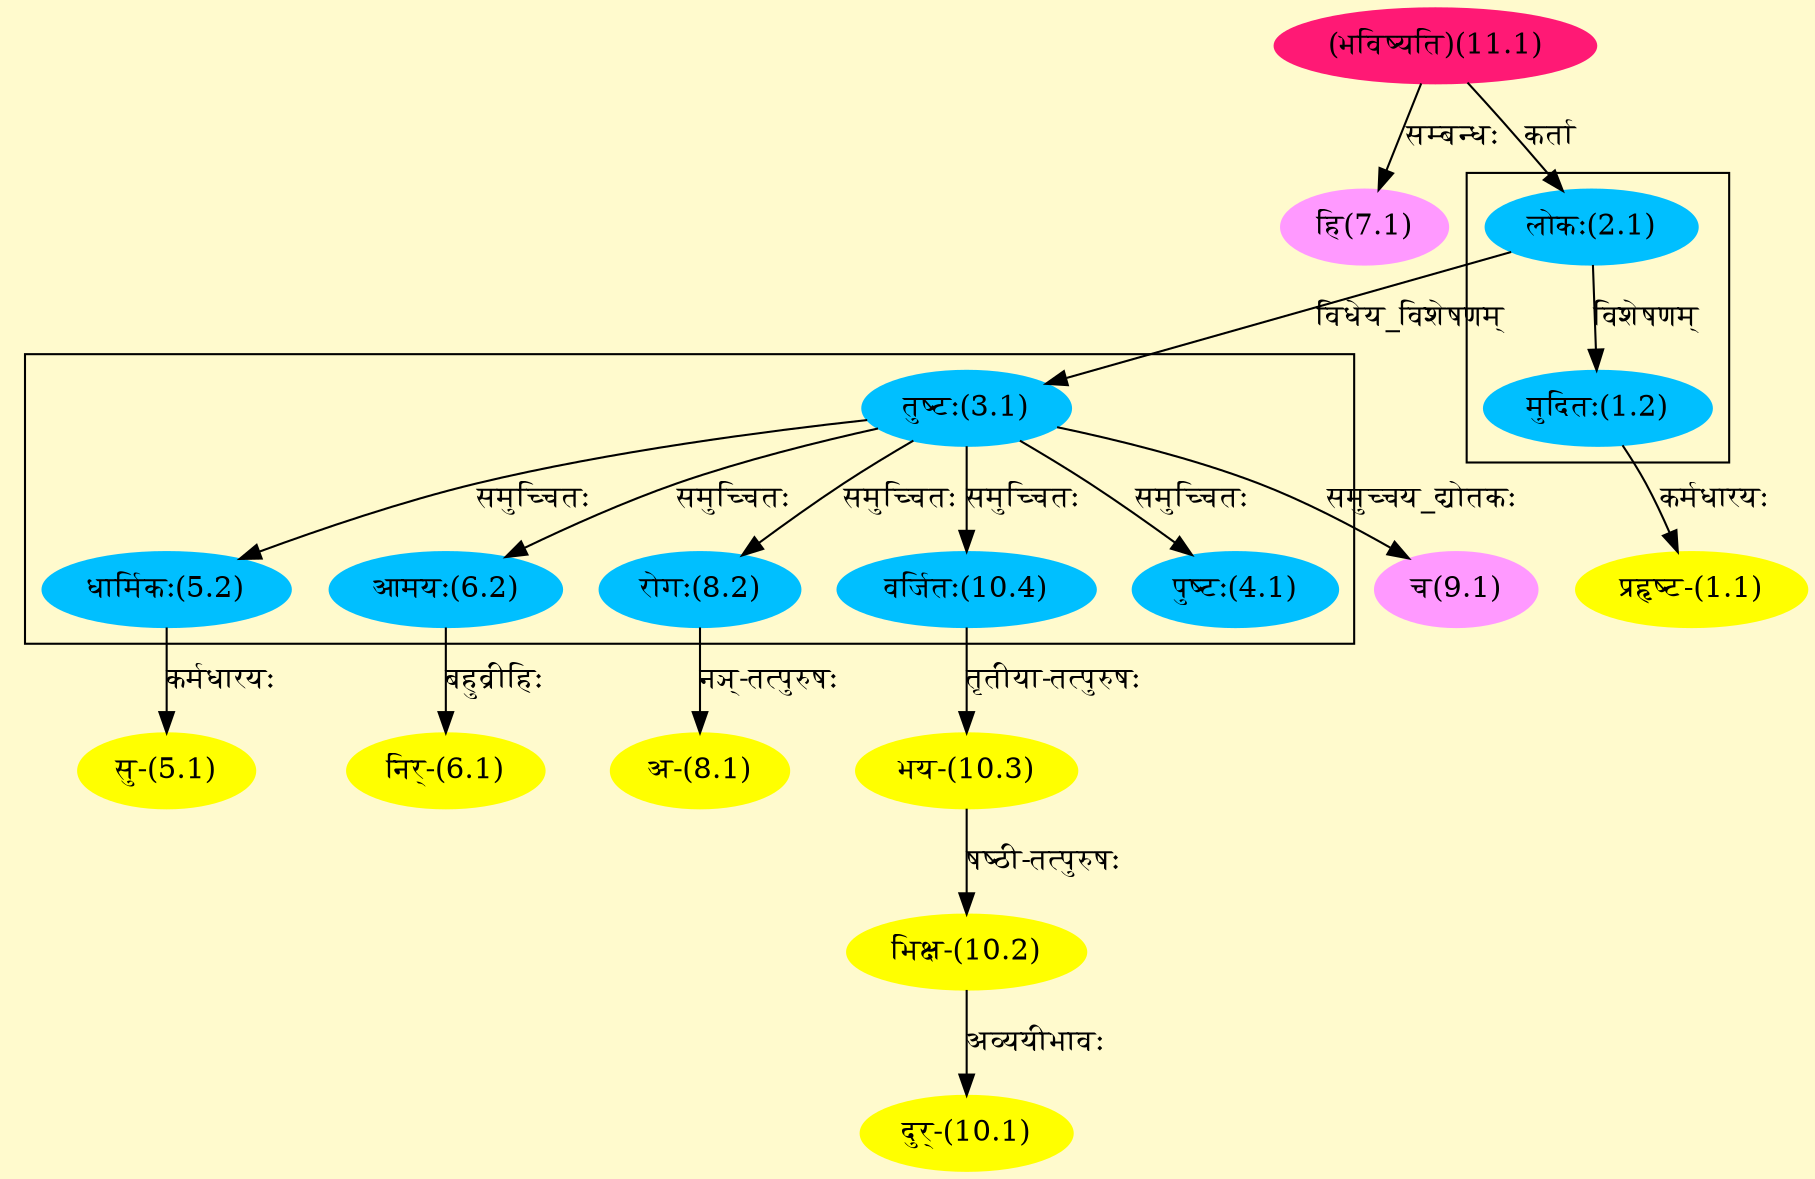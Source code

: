 digraph G{
rankdir=BT;
 compound=true;
 bgcolor="lemonchiffon1";

subgraph cluster_1{
Node1_2 [style=filled, color="#00BFFF" label = "मुदितः(1.2)"]
Node2_1 [style=filled, color="#00BFFF" label = "लोकः(2.1)"]

}

subgraph cluster_2{
Node4_1 [style=filled, color="#00BFFF" label = "पुष्टः(4.1)"]
Node3_1 [style=filled, color="#00BFFF" label = "तुष्टः(3.1)"]
Node5_2 [style=filled, color="#00BFFF" label = "धार्मिकः(5.2)"]
Node6_2 [style=filled, color="#00BFFF" label = "आमयः(6.2)"]
Node8_2 [style=filled, color="#00BFFF" label = "रोगः(8.2)"]
Node10_4 [style=filled, color="#00BFFF" label = "वर्जितः(10.4)"]

}
Node1_1 [style=filled, color="#FFFF00" label = "प्रहृष्ट-(1.1)"]
Node1_2 [style=filled, color="#00BFFF" label = "मुदितः(1.2)"]
Node2_1 [style=filled, color="#00BFFF" label = "लोकः(2.1)"]
Node11_1 [style=filled, color="#FF1975" label = "(भविष्यति)(11.1)"]
Node3_1 [style=filled, color="#00BFFF" label = "तुष्टः(3.1)"]
Node5_1 [style=filled, color="#FFFF00" label = "सु-(5.1)"]
Node5_2 [style=filled, color="#00BFFF" label = "धार्मिकः(5.2)"]
Node6_1 [style=filled, color="#FFFF00" label = "निर्-(6.1)"]
Node6_2 [style=filled, color="#00BFFF" label = "आमयः(6.2)"]
Node7_1 [style=filled, color="#FF99FF" label = "हि(7.1)"]
Node8_1 [style=filled, color="#FFFF00" label = "अ-(8.1)"]
Node8_2 [style=filled, color="#00BFFF" label = "रोगः(8.2)"]
Node9_1 [style=filled, color="#FF99FF" label = "च(9.1)"]
Node10_1 [style=filled, color="#FFFF00" label = "दुर्-(10.1)"]
Node10_2 [style=filled, color="#FFFF00" label = "भिक्ष-(10.2)"]
Node10_3 [style=filled, color="#FFFF00" label = "भय-(10.3)"]
Node10_4 [style=filled, color="#00BFFF" label = "वर्जितः(10.4)"]
/* Start of Relations section */

Node1_1 -> Node1_2 [  label="कर्मधारयः"  dir="back" ]
Node1_2 -> Node2_1 [  label="विशेषणम्"  dir="back" ]
Node2_1 -> Node11_1 [  label="कर्ता"  dir="back" ]
Node3_1 -> Node2_1 [  label="विधेय_विशेषणम्"  dir="back" ]
Node4_1 -> Node3_1 [  label="समुच्चितः"  dir="back" ]
Node5_1 -> Node5_2 [  label="कर्मधारयः"  dir="back" ]
Node5_2 -> Node3_1 [  label="समुच्चितः"  dir="back" ]
Node6_1 -> Node6_2 [  label="बहुव्रीहिः"  dir="back" ]
Node6_2 -> Node3_1 [  label="समुच्चितः"  dir="back" ]
Node7_1 -> Node11_1 [  label="सम्बन्धः"  dir="back" ]
Node8_1 -> Node8_2 [  label="नञ्-तत्पुरुषः"  dir="back" ]
Node8_2 -> Node3_1 [  label="समुच्चितः"  dir="back" ]
Node9_1 -> Node3_1 [  label="समुच्चय_द्योतकः"  dir="back" ]
Node10_1 -> Node10_2 [  label="अव्ययीभावः"  dir="back" ]
Node10_2 -> Node10_3 [  label="षष्ठी-तत्पुरुषः"  dir="back" ]
Node10_3 -> Node10_4 [  label="तृतीया-तत्पुरुषः"  dir="back" ]
Node10_4 -> Node3_1 [  label="समुच्चितः"  dir="back" ]
}
